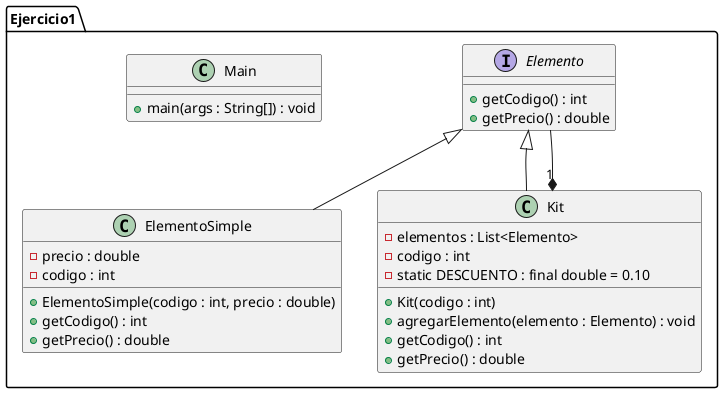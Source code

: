 @startuml

package Ejercicio1 {

    interface Elemento {
        +getCodigo() : int
        +getPrecio() : double
    }

    class ElementoSimple {
        -precio : double
        -codigo : int
        +ElementoSimple(codigo : int, precio : double)
        +getCodigo() : int
        +getPrecio() : double
    }

    class Kit {
        -elementos : List<Elemento>
        -codigo : int
        -static DESCUENTO : final double = 0.10
        +Kit(codigo : int)
        +agregarElemento(elemento : Elemento) : void
        +getCodigo() : int
        +getPrecio() : double
    }

    class Main {
        +main(args : String[]) : void
    }

    ElementoSimple -up-|> Elemento
    Kit -up-|> Elemento
    Kit "1" *--  Elemento 
}

@enduml
